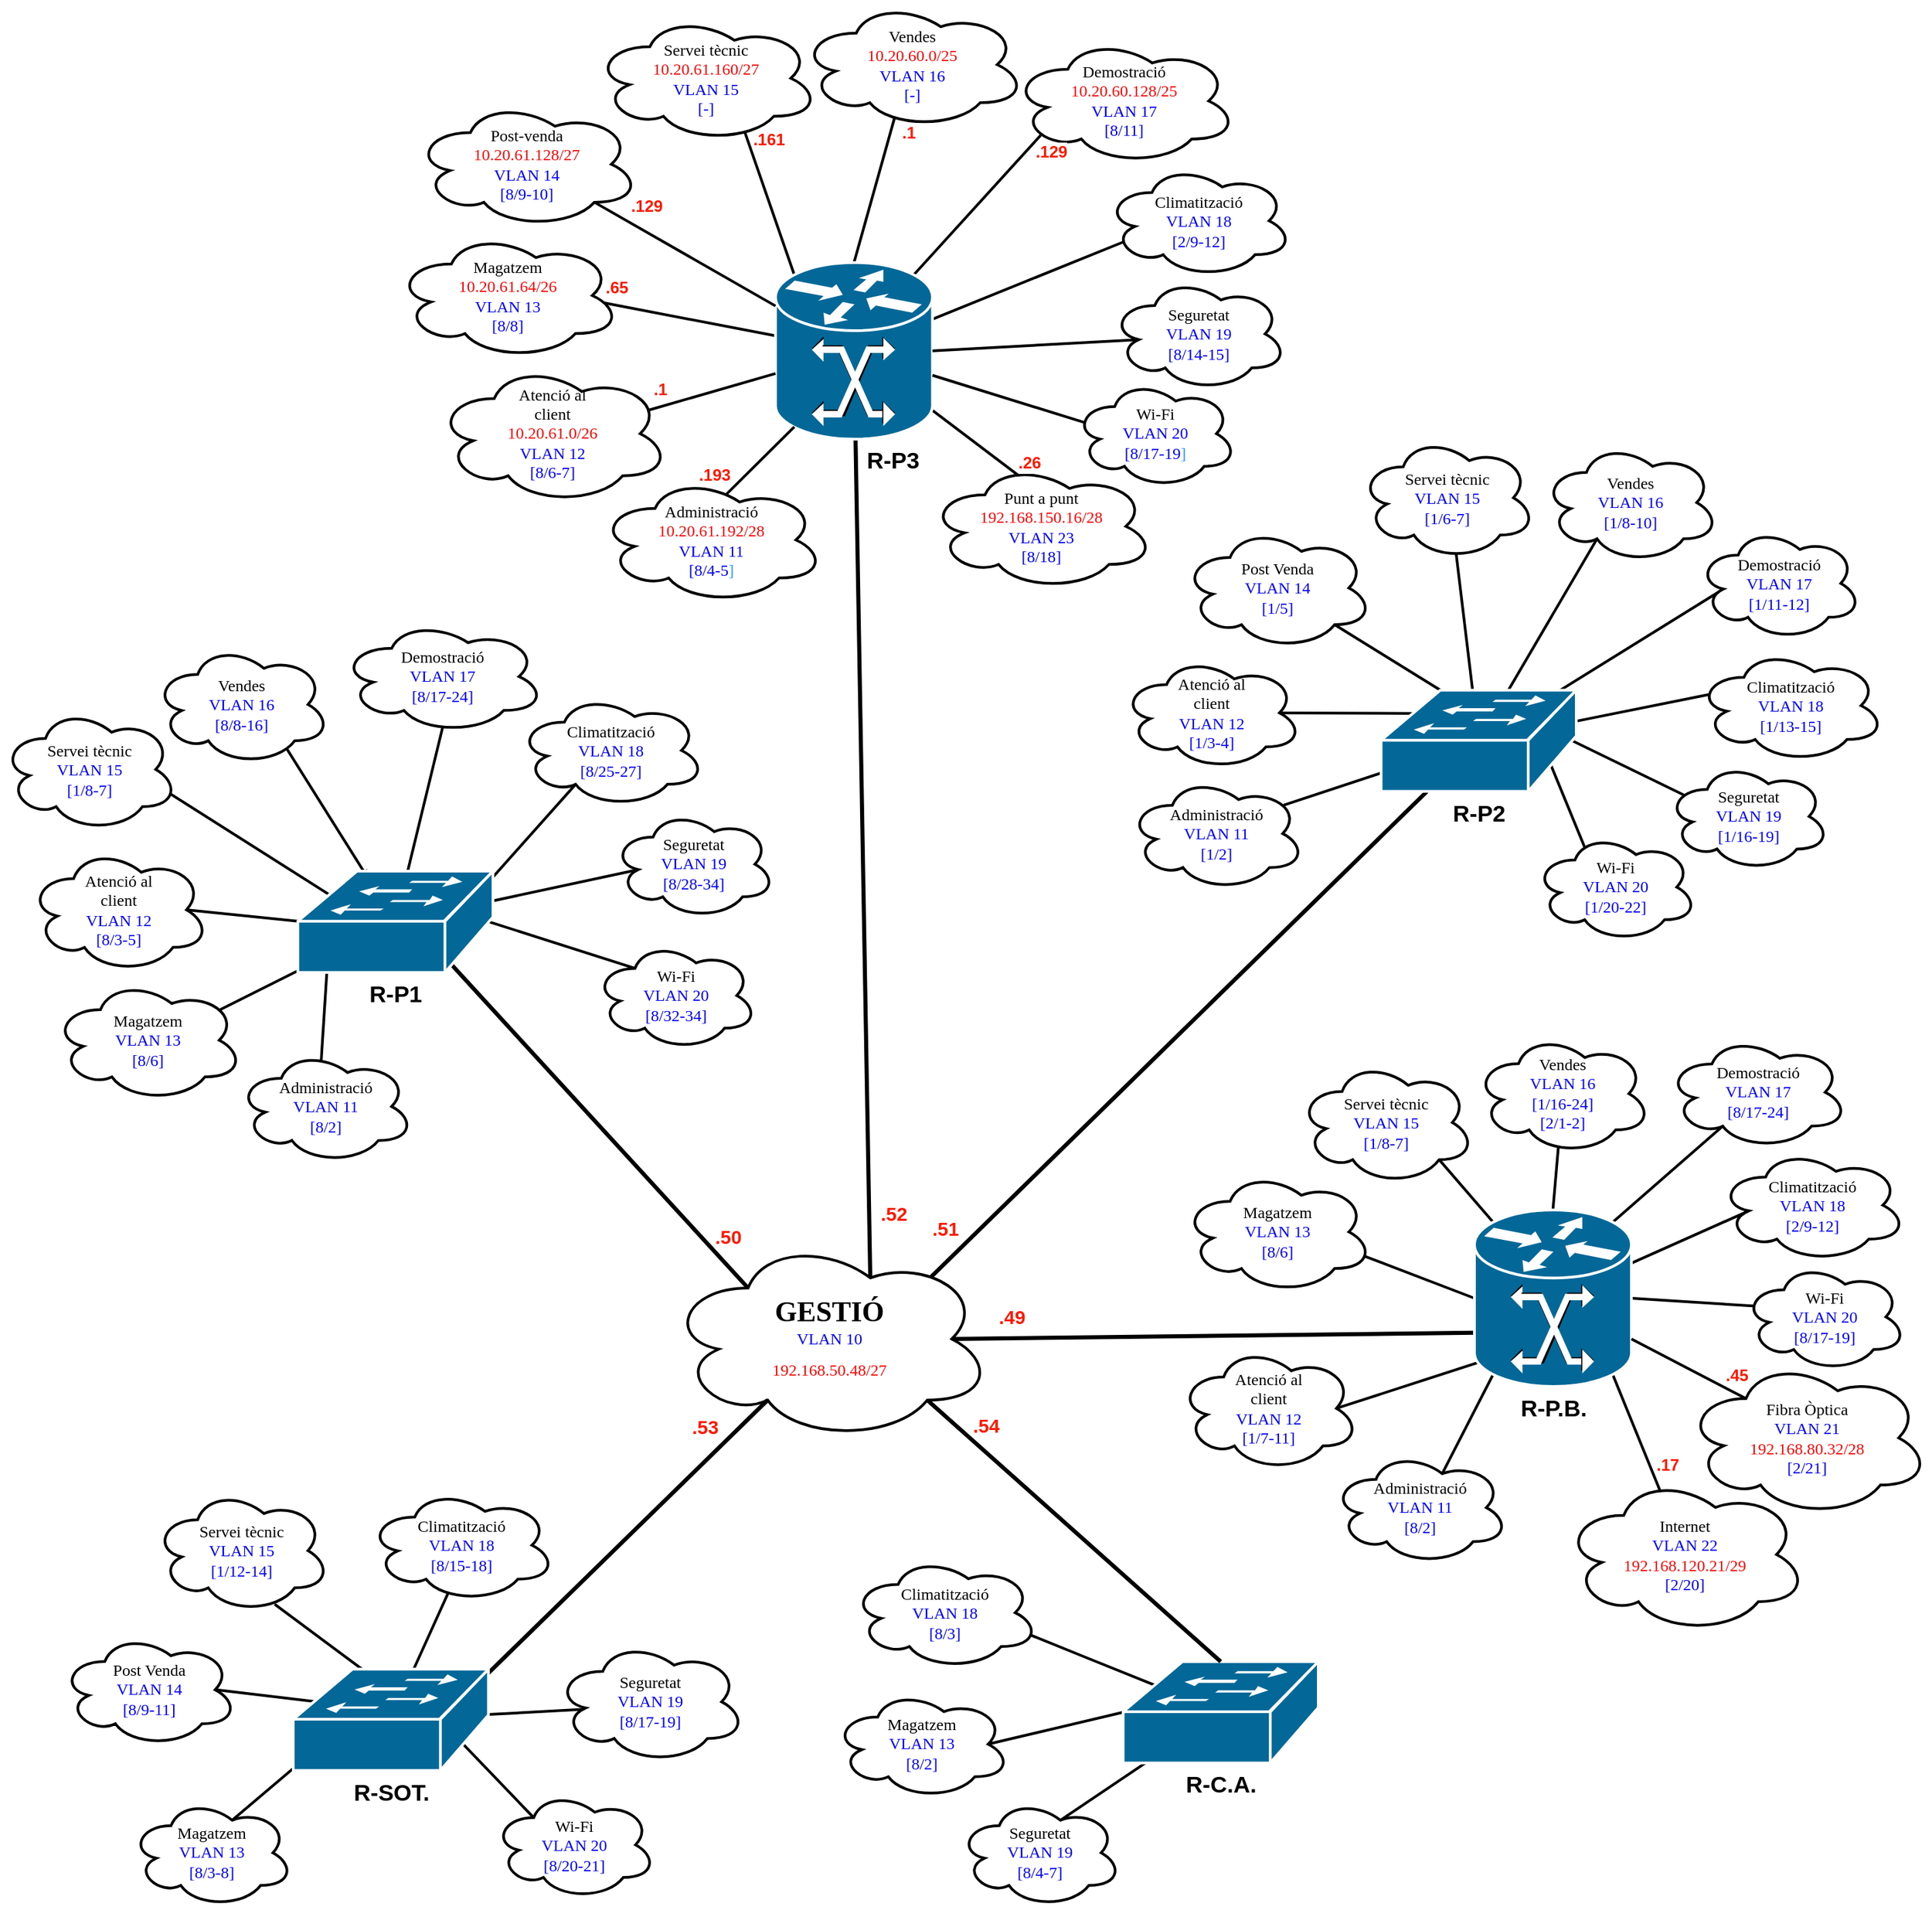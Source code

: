<mxfile version="21.3.7" type="device">
  <diagram name="Página-1" id="HvRHD_nNtKpn9avQcy1T">
    <mxGraphModel dx="2944" dy="1921" grid="1" gridSize="10" guides="1" tooltips="1" connect="1" arrows="1" fold="1" page="1" pageScale="1" pageWidth="827" pageHeight="1169" math="0" shadow="0">
      <root>
        <mxCell id="0" />
        <mxCell id="1" parent="0" />
        <mxCell id="U0R04-IFYi-248eve1IH-3" style="rounded=0;orthogonalLoop=1;jettySize=auto;html=1;strokeColor=default;endArrow=none;endFill=0;endSize=6;strokeWidth=2;exitX=0.875;exitY=0.5;exitDx=0;exitDy=0;exitPerimeter=0;entryX=0;entryY=0.5;entryDx=0;entryDy=0;entryPerimeter=0;" parent="1" source="U0R04-IFYi-248eve1IH-2" target="LC1GmWus9uCB8fRLl5EC-10" edge="1">
          <mxGeometry relative="1" as="geometry">
            <mxPoint x="-503.829" y="422.12" as="targetPoint" />
          </mxGeometry>
        </mxCell>
        <mxCell id="U0R04-IFYi-248eve1IH-4" style="rounded=0;orthogonalLoop=1;jettySize=auto;html=1;strokeColor=default;endArrow=none;endFill=0;strokeWidth=2;exitX=0.96;exitY=0.7;exitDx=0;exitDy=0;exitPerimeter=0;entryX=0.16;entryY=0.23;entryDx=0;entryDy=0;entryPerimeter=0;" parent="1" source="U0R04-IFYi-248eve1IH-5" target="LC1GmWus9uCB8fRLl5EC-10" edge="1">
          <mxGeometry relative="1" as="geometry">
            <mxPoint x="-503.829" y="450.371" as="targetPoint" />
            <Array as="points">
              <mxPoint x="-640" y="430" />
            </Array>
          </mxGeometry>
        </mxCell>
        <mxCell id="U0R04-IFYi-248eve1IH-6" style="rounded=0;orthogonalLoop=1;jettySize=auto;html=1;strokeColor=default;endArrow=none;endFill=0;strokeWidth=2;exitX=0.625;exitY=0.2;exitDx=0;exitDy=0;exitPerimeter=0;" parent="1" source="U0R04-IFYi-248eve1IH-7" target="LC1GmWus9uCB8fRLl5EC-10" edge="1">
          <mxGeometry relative="1" as="geometry">
            <mxPoint x="-503.476" y="478.264" as="targetPoint" />
          </mxGeometry>
        </mxCell>
        <mxCell id="U0R04-IFYi-248eve1IH-2" value="Magatzem&lt;br&gt;&lt;font color=&quot;#0000ff&quot;&gt;VLAN 13&lt;br&gt;[8/2]&lt;/font&gt;" style="ellipse;shape=cloud;whiteSpace=wrap;html=1;rounded=0;shadow=0;comic=0;strokeWidth=2;fontFamily=Verdana;fontSize=12;" parent="1" vertex="1">
          <mxGeometry x="-827" y="453.4" width="130" height="80" as="geometry" />
        </mxCell>
        <mxCell id="U0R04-IFYi-248eve1IH-5" value="Climatització&lt;br&gt;&lt;font color=&quot;#0000ff&quot;&gt;VLAN 18&lt;br&gt;[8/3]&lt;/font&gt;" style="ellipse;shape=cloud;whiteSpace=wrap;html=1;rounded=0;shadow=0;comic=0;strokeWidth=2;fontFamily=Verdana;fontSize=12;" parent="1" vertex="1">
          <mxGeometry x="-814" y="354.95" width="138" height="83.2" as="geometry" />
        </mxCell>
        <mxCell id="U0R04-IFYi-248eve1IH-7" value="Seguretat&lt;br&gt;&lt;font color=&quot;#0000ff&quot;&gt;VLAN 19&lt;br&gt;[8/4-7]&lt;/font&gt;" style="ellipse;shape=cloud;whiteSpace=wrap;html=1;rounded=0;shadow=0;comic=0;strokeWidth=2;fontFamily=Verdana;fontSize=12;" parent="1" vertex="1">
          <mxGeometry x="-735" y="533.4" width="120" height="80" as="geometry" />
        </mxCell>
        <mxCell id="LC1GmWus9uCB8fRLl5EC-10" value="&lt;font style=&quot;font-size: 17px;&quot;&gt;&lt;b&gt;R-C.A.&lt;/b&gt;&lt;/font&gt;" style="shape=mxgraph.cisco.switches.workgroup_switch;sketch=0;html=1;pointerEvents=1;dashed=0;fillColor=#036897;strokeColor=#ffffff;strokeWidth=2;verticalLabelPosition=bottom;verticalAlign=top;align=center;outlineConnect=0;" parent="1" vertex="1">
          <mxGeometry x="-613.75" y="432.6" width="143.75" height="74.6" as="geometry" />
        </mxCell>
        <mxCell id="LC1GmWus9uCB8fRLl5EC-11" value="&lt;b&gt;&lt;font style=&quot;font-size: 21px;&quot;&gt;GESTIÓ&lt;br&gt;&lt;/font&gt;&lt;/b&gt;&lt;font color=&quot;#0000ff&quot;&gt;VLAN 10&lt;br style=&quot;border-color: var(--border-color);&quot;&gt;&lt;/font&gt;&lt;font color=&quot;#ff0505&quot;&gt;192.168.50.48/27&lt;/font&gt;&lt;b&gt;&lt;font style=&quot;font-size: 21px;&quot;&gt;&lt;br&gt;&lt;/font&gt;&lt;/b&gt;" style="ellipse;shape=cloud;whiteSpace=wrap;html=1;rounded=0;shadow=0;comic=0;strokeWidth=2;fontFamily=Verdana;fontSize=12;" parent="1" vertex="1">
          <mxGeometry x="-950" y="120.0" width="240" height="150" as="geometry" />
        </mxCell>
        <mxCell id="LC1GmWus9uCB8fRLl5EC-12" style="rounded=0;orthogonalLoop=1;jettySize=auto;html=1;endArrow=none;endFill=0;strokeWidth=3;endSize=7;exitX=0.31;exitY=0.8;exitDx=0;exitDy=0;exitPerimeter=0;entryX=0.5;entryY=0.98;entryDx=0;entryDy=0;entryPerimeter=0;" parent="1" source="LC1GmWus9uCB8fRLl5EC-11" target="LC1GmWus9uCB8fRLl5EC-25" edge="1">
          <mxGeometry relative="1" as="geometry">
            <mxPoint x="-438" y="923.9" as="sourcePoint" />
            <mxPoint x="-471.853" y="668.295" as="targetPoint" />
          </mxGeometry>
        </mxCell>
        <mxCell id="LC1GmWus9uCB8fRLl5EC-13" value="&lt;b&gt;&lt;font color=&quot;#ff1900&quot; style=&quot;font-size: 14px;&quot;&gt;.53&lt;/font&gt;&lt;/b&gt;" style="edgeLabel;html=1;align=center;verticalAlign=middle;resizable=0;points=[];" parent="LC1GmWus9uCB8fRLl5EC-12" vertex="1" connectable="0">
          <mxGeometry x="-0.787" relative="1" as="geometry">
            <mxPoint x="-17" y="-9" as="offset" />
          </mxGeometry>
        </mxCell>
        <mxCell id="LC1GmWus9uCB8fRLl5EC-14" style="rounded=0;orthogonalLoop=1;jettySize=auto;html=1;strokeColor=default;endArrow=none;endFill=0;endSize=6;strokeWidth=2;exitX=0.25;exitY=0.25;exitDx=0;exitDy=0;exitPerimeter=0;entryX=0.87;entryY=0.74;entryDx=0;entryDy=0;entryPerimeter=0;" parent="1" source="LC1GmWus9uCB8fRLl5EC-20" target="LC1GmWus9uCB8fRLl5EC-25" edge="1">
          <mxGeometry relative="1" as="geometry">
            <mxPoint x="-1094.8" y="510.195" as="targetPoint" />
          </mxGeometry>
        </mxCell>
        <mxCell id="LC1GmWus9uCB8fRLl5EC-15" style="rounded=0;orthogonalLoop=1;jettySize=auto;html=1;strokeColor=default;endArrow=none;endFill=0;strokeWidth=2;exitX=0.625;exitY=0.2;exitDx=0;exitDy=0;exitPerimeter=0;" parent="1" source="LC1GmWus9uCB8fRLl5EC-21" target="LC1GmWus9uCB8fRLl5EC-25" edge="1">
          <mxGeometry relative="1" as="geometry">
            <mxPoint x="-1093.389" y="435.998" as="targetPoint" />
          </mxGeometry>
        </mxCell>
        <mxCell id="LC1GmWus9uCB8fRLl5EC-16" style="rounded=0;orthogonalLoop=1;jettySize=auto;html=1;strokeColor=default;endArrow=none;endFill=0;endSize=6;strokeWidth=2;exitX=0.625;exitY=0.2;exitDx=0;exitDy=0;exitPerimeter=0;entryX=0;entryY=0.98;entryDx=0;entryDy=0;entryPerimeter=0;" parent="1" source="LC1GmWus9uCB8fRLl5EC-114" target="LC1GmWus9uCB8fRLl5EC-25" edge="1">
          <mxGeometry relative="1" as="geometry">
            <mxPoint x="-1094.535" y="478.016" as="targetPoint" />
            <mxPoint x="-987" y="475.85" as="sourcePoint" />
          </mxGeometry>
        </mxCell>
        <mxCell id="LC1GmWus9uCB8fRLl5EC-17" style="rounded=0;orthogonalLoop=1;jettySize=auto;html=1;strokeColor=default;endArrow=none;endFill=0;endSize=6;strokeWidth=2;entryX=0.006;entryY=0.373;entryDx=0;entryDy=0;entryPerimeter=0;exitX=0.875;exitY=0.5;exitDx=0;exitDy=0;exitPerimeter=0;" parent="1" source="LC1GmWus9uCB8fRLl5EC-23" edge="1">
          <mxGeometry relative="1" as="geometry">
            <mxPoint x="-1182.471" y="465.142" as="targetPoint" />
          </mxGeometry>
        </mxCell>
        <mxCell id="LC1GmWus9uCB8fRLl5EC-18" style="rounded=0;orthogonalLoop=1;jettySize=auto;html=1;strokeColor=default;endArrow=none;endFill=0;endSize=6;strokeWidth=2;exitX=0.875;exitY=0.5;exitDx=0;exitDy=0;exitPerimeter=0;startArrow=none;startFill=0;shadow=0;" parent="1" source="LC1GmWus9uCB8fRLl5EC-24" target="LC1GmWus9uCB8fRLl5EC-25" edge="1">
          <mxGeometry relative="1" as="geometry">
            <mxPoint x="-1181.236" y="515.028" as="targetPoint" />
            <mxPoint x="-1274" y="495.45" as="sourcePoint" />
          </mxGeometry>
        </mxCell>
        <mxCell id="LC1GmWus9uCB8fRLl5EC-19" style="rounded=0;orthogonalLoop=1;jettySize=auto;html=1;strokeColor=default;endArrow=none;endFill=0;endSize=6;strokeWidth=2;exitX=0.686;exitY=0.932;exitDx=0;exitDy=0;exitPerimeter=0;entryX=0.87;entryY=0.74;entryDx=0;entryDy=0;entryPerimeter=0;" parent="1" source="LC1GmWus9uCB8fRLl5EC-22" target="LC1GmWus9uCB8fRLl5EC-25" edge="1">
          <mxGeometry relative="1" as="geometry">
            <mxPoint x="-1181.853" y="430.634" as="targetPoint" />
          </mxGeometry>
        </mxCell>
        <mxCell id="LC1GmWus9uCB8fRLl5EC-20" value="Wi-Fi&lt;br&gt;&lt;font color=&quot;#0000ff&quot;&gt;VLAN 20&lt;br&gt;[8/20-21]&lt;/font&gt;" style="ellipse;shape=cloud;whiteSpace=wrap;html=1;rounded=0;shadow=0;comic=0;strokeWidth=2;fontFamily=Verdana;fontSize=12;" parent="1" vertex="1">
          <mxGeometry x="-1077.9" y="527.5" width="120" height="80" as="geometry" />
        </mxCell>
        <mxCell id="LC1GmWus9uCB8fRLl5EC-21" value="Climatització&lt;br style=&quot;border-color: var(--border-color);&quot;&gt;&lt;font color=&quot;#0000ff&quot; style=&quot;border-color: var(--border-color);&quot;&gt;VLAN 18&lt;br style=&quot;border-color: var(--border-color);&quot;&gt;[8/15-18]&lt;/font&gt;" style="ellipse;shape=cloud;whiteSpace=wrap;html=1;rounded=0;shadow=0;comic=0;strokeWidth=2;fontFamily=Verdana;fontSize=12;" parent="1" vertex="1">
          <mxGeometry x="-1170" y="305.3" width="138" height="83.2" as="geometry" />
        </mxCell>
        <mxCell id="LC1GmWus9uCB8fRLl5EC-22" value="Servei tècnic&lt;br&gt;&lt;font color=&quot;#0000ff&quot;&gt;VLAN 15&lt;br&gt;[1/12-14]&lt;/font&gt;" style="ellipse;shape=cloud;whiteSpace=wrap;html=1;rounded=0;shadow=0;comic=0;strokeWidth=2;fontFamily=Verdana;fontSize=12;" parent="1" vertex="1">
          <mxGeometry x="-1327.9" y="305.3" width="130" height="91.2" as="geometry" />
        </mxCell>
        <mxCell id="LC1GmWus9uCB8fRLl5EC-23" value="Post Venda&lt;br&gt;&lt;font color=&quot;#0000ff&quot;&gt;VLAN 14&lt;br&gt;[8/9-11]&lt;/font&gt;" style="ellipse;shape=cloud;whiteSpace=wrap;html=1;rounded=0;shadow=0;comic=0;strokeWidth=2;fontFamily=Verdana;fontSize=12;" parent="1" vertex="1">
          <mxGeometry x="-1396.3" y="411.6" width="130" height="83.4" as="geometry" />
        </mxCell>
        <mxCell id="LC1GmWus9uCB8fRLl5EC-24" value="Seguretat&lt;br&gt;&lt;font color=&quot;#0000ff&quot;&gt;VLAN 19&lt;br&gt;[8/17-19]&lt;/font&gt;" style="ellipse;shape=cloud;whiteSpace=wrap;html=1;rounded=0;shadow=0;comic=0;strokeWidth=2;fontFamily=Verdana;fontSize=12;" parent="1" vertex="1">
          <mxGeometry x="-1032" y="417.2" width="140" height="90" as="geometry" />
        </mxCell>
        <mxCell id="LC1GmWus9uCB8fRLl5EC-25" value="&lt;font style=&quot;font-size: 17px;&quot;&gt;&lt;b&gt;R-SOT.&lt;/b&gt;&lt;/font&gt;" style="shape=mxgraph.cisco.switches.workgroup_switch;sketch=0;html=1;pointerEvents=1;dashed=0;fillColor=#036897;strokeColor=#ffffff;strokeWidth=2;verticalLabelPosition=bottom;verticalAlign=top;align=center;outlineConnect=0;" parent="1" vertex="1">
          <mxGeometry x="-1225" y="438.15" width="143.75" height="74.6" as="geometry" />
        </mxCell>
        <mxCell id="LC1GmWus9uCB8fRLl5EC-26" style="rounded=0;orthogonalLoop=1;jettySize=auto;html=1;strokeColor=default;endArrow=none;endFill=0;endSize=6;strokeWidth=2;exitX=0.25;exitY=0.25;exitDx=0;exitDy=0;exitPerimeter=0;entryX=0.98;entryY=0.5;entryDx=0;entryDy=0;entryPerimeter=0;" parent="1" source="LC1GmWus9uCB8fRLl5EC-37" target="LC1GmWus9uCB8fRLl5EC-46" edge="1">
          <mxGeometry relative="1" as="geometry">
            <mxPoint x="-1132" y="-150" as="targetPoint" />
          </mxGeometry>
        </mxCell>
        <mxCell id="LC1GmWus9uCB8fRLl5EC-27" style="rounded=0;orthogonalLoop=1;jettySize=auto;html=1;strokeColor=default;endArrow=none;endFill=0;strokeWidth=2;exitX=0.31;exitY=0.8;exitDx=0;exitDy=0;exitPerimeter=0;entryX=0.981;entryY=0.417;entryDx=0;entryDy=0;entryPerimeter=0;" parent="1" source="LC1GmWus9uCB8fRLl5EC-38" edge="1">
          <mxGeometry relative="1" as="geometry">
            <mxPoint x="-1095.476" y="-125.44" as="targetPoint" />
          </mxGeometry>
        </mxCell>
        <mxCell id="LC1GmWus9uCB8fRLl5EC-28" style="rounded=0;orthogonalLoop=1;jettySize=auto;html=1;endArrow=none;endFill=0;strokeWidth=3;endSize=7;exitX=0.25;exitY=0.25;exitDx=0;exitDy=0;exitPerimeter=0;" parent="1" source="LC1GmWus9uCB8fRLl5EC-11" edge="1">
          <mxGeometry relative="1" as="geometry">
            <mxPoint x="-1470" y="-440" as="sourcePoint" />
            <mxPoint x="-1172" y="-150" as="targetPoint" />
          </mxGeometry>
        </mxCell>
        <mxCell id="LC1GmWus9uCB8fRLl5EC-29" value="&lt;b&gt;&lt;font color=&quot;#ff1900&quot; style=&quot;font-size: 14px;&quot;&gt;.50&lt;/font&gt;&lt;/b&gt;" style="edgeLabel;html=1;align=center;verticalAlign=middle;resizable=0;points=[];" parent="LC1GmWus9uCB8fRLl5EC-28" vertex="1" connectable="0">
          <mxGeometry x="-0.787" relative="1" as="geometry">
            <mxPoint x="15" y="-5" as="offset" />
          </mxGeometry>
        </mxCell>
        <mxCell id="LC1GmWus9uCB8fRLl5EC-30" style="rounded=0;orthogonalLoop=1;jettySize=auto;html=1;strokeColor=default;endArrow=none;endFill=0;endSize=6;strokeWidth=2;exitX=0.16;exitY=0.55;exitDx=0;exitDy=0;exitPerimeter=0;" parent="1" source="LC1GmWus9uCB8fRLl5EC-39" target="LC1GmWus9uCB8fRLl5EC-46" edge="1">
          <mxGeometry relative="1" as="geometry">
            <mxPoint x="-1094.417" y="-166.743" as="targetPoint" />
            <Array as="points" />
          </mxGeometry>
        </mxCell>
        <mxCell id="LC1GmWus9uCB8fRLl5EC-31" style="rounded=0;orthogonalLoop=1;jettySize=auto;html=1;strokeColor=default;endArrow=none;endFill=0;endSize=6;strokeWidth=2;exitX=0.43;exitY=0.109;exitDx=0;exitDy=0;exitPerimeter=0;" parent="1" source="LC1GmWus9uCB8fRLl5EC-41" target="LC1GmWus9uCB8fRLl5EC-46" edge="1">
          <mxGeometry relative="1" as="geometry">
            <mxPoint x="-1095.211" y="-40.868" as="targetPoint" />
          </mxGeometry>
        </mxCell>
        <mxCell id="LC1GmWus9uCB8fRLl5EC-32" style="rounded=0;orthogonalLoop=1;jettySize=auto;html=1;strokeColor=default;endArrow=none;endFill=0;endSize=6;strokeWidth=2;entryX=0.151;entryY=0.932;entryDx=0;entryDy=0;entryPerimeter=0;exitX=0.475;exitY=0.119;exitDx=0;exitDy=0;exitPerimeter=0;" parent="1" source="LC1GmWus9uCB8fRLl5EC-42" target="LC1GmWus9uCB8fRLl5EC-46" edge="1">
          <mxGeometry relative="1" as="geometry">
            <mxPoint x="-1181.471" y="-133.308" as="targetPoint" />
          </mxGeometry>
        </mxCell>
        <mxCell id="LC1GmWus9uCB8fRLl5EC-33" style="rounded=0;orthogonalLoop=1;jettySize=auto;html=1;strokeColor=default;endArrow=none;endFill=0;endSize=6;strokeWidth=2;exitX=0.875;exitY=0.5;exitDx=0;exitDy=0;exitPerimeter=0;" parent="1" source="LC1GmWus9uCB8fRLl5EC-43" edge="1">
          <mxGeometry relative="1" as="geometry">
            <mxPoint x="-1182" y="-108.62" as="targetPoint" />
          </mxGeometry>
        </mxCell>
        <mxCell id="LC1GmWus9uCB8fRLl5EC-34" style="rounded=0;orthogonalLoop=1;jettySize=auto;html=1;strokeColor=default;endArrow=none;endFill=0;strokeWidth=2;exitX=0.501;exitY=0.943;exitDx=0;exitDy=0;exitPerimeter=0;" parent="1" source="LC1GmWus9uCB8fRLl5EC-44" target="LC1GmWus9uCB8fRLl5EC-46" edge="1">
          <mxGeometry relative="1" as="geometry">
            <mxPoint x="-1094.329" y="-101.66" as="targetPoint" />
          </mxGeometry>
        </mxCell>
        <mxCell id="LC1GmWus9uCB8fRLl5EC-35" style="rounded=0;orthogonalLoop=1;jettySize=auto;html=1;strokeColor=default;endArrow=none;endFill=0;endSize=6;strokeWidth=2;exitX=0.88;exitY=0.25;exitDx=0;exitDy=0;exitPerimeter=0;startArrow=none;startFill=0;shadow=0;" parent="1" source="LC1GmWus9uCB8fRLl5EC-45" target="LC1GmWus9uCB8fRLl5EC-46" edge="1">
          <mxGeometry relative="1" as="geometry">
            <mxPoint x="-1180.236" y="-83.422" as="targetPoint" />
            <mxPoint x="-1273" y="-103" as="sourcePoint" />
          </mxGeometry>
        </mxCell>
        <mxCell id="LC1GmWus9uCB8fRLl5EC-36" style="rounded=0;orthogonalLoop=1;jettySize=auto;html=1;strokeColor=default;endArrow=none;endFill=0;endSize=6;strokeWidth=2;entryX=0.16;entryY=0.23;entryDx=0;entryDy=0;entryPerimeter=0;exitX=0.96;exitY=0.7;exitDx=0;exitDy=0;exitPerimeter=0;" parent="1" source="LC1GmWus9uCB8fRLl5EC-40" target="LC1GmWus9uCB8fRLl5EC-46" edge="1">
          <mxGeometry relative="1" as="geometry">
            <mxPoint x="-1180.765" y="-57.139" as="targetPoint" />
          </mxGeometry>
        </mxCell>
        <mxCell id="LC1GmWus9uCB8fRLl5EC-37" value="Wi-Fi&lt;br&gt;&lt;font color=&quot;#0000ff&quot;&gt;VLAN 20&lt;br&gt;[8/32-34]&lt;/font&gt;" style="ellipse;shape=cloud;whiteSpace=wrap;html=1;rounded=0;shadow=0;comic=0;strokeWidth=2;fontFamily=Verdana;fontSize=12;" parent="1" vertex="1">
          <mxGeometry x="-1003.3" y="-97.9" width="120" height="80" as="geometry" />
        </mxCell>
        <mxCell id="LC1GmWus9uCB8fRLl5EC-38" value="Climatització&lt;br style=&quot;border-color: var(--border-color);&quot;&gt;&lt;font color=&quot;#0000ff&quot; style=&quot;border-color: var(--border-color);&quot;&gt;VLAN 18&lt;br style=&quot;border-color: var(--border-color);&quot;&gt;[8/25-27]&lt;/font&gt;" style="ellipse;shape=cloud;whiteSpace=wrap;html=1;rounded=0;shadow=0;comic=0;strokeWidth=2;fontFamily=Verdana;fontSize=12;" parent="1" vertex="1">
          <mxGeometry x="-1059.8" y="-280" width="138" height="83.2" as="geometry" />
        </mxCell>
        <mxCell id="LC1GmWus9uCB8fRLl5EC-39" value="Seguretat&lt;br&gt;&lt;font color=&quot;#0000ff&quot;&gt;VLAN 19&lt;br&gt;[8/28-34]&lt;/font&gt;" style="ellipse;shape=cloud;whiteSpace=wrap;html=1;rounded=0;shadow=0;comic=0;strokeWidth=2;fontFamily=Verdana;fontSize=12;" parent="1" vertex="1">
          <mxGeometry x="-990" y="-194.6" width="120" height="80" as="geometry" />
        </mxCell>
        <mxCell id="LC1GmWus9uCB8fRLl5EC-40" value="Servei tècnic&lt;br&gt;&lt;font color=&quot;#0000ff&quot;&gt;VLAN 15&lt;br&gt;[1/8-7]&lt;/font&gt;" style="ellipse;shape=cloud;whiteSpace=wrap;html=1;rounded=0;shadow=0;comic=0;strokeWidth=2;fontFamily=Verdana;fontSize=12;" parent="1" vertex="1">
          <mxGeometry x="-1440" y="-270" width="130" height="91.2" as="geometry" />
        </mxCell>
        <mxCell id="LC1GmWus9uCB8fRLl5EC-41" value="Vendes&lt;br&gt;&lt;font color=&quot;#0000ff&quot;&gt;VLAN 16&lt;br&gt;[8/8-16]&lt;/font&gt;" style="ellipse;shape=cloud;whiteSpace=wrap;html=1;rounded=0;shadow=0;comic=0;strokeWidth=2;fontFamily=Verdana;fontSize=12;" parent="1" vertex="1">
          <mxGeometry x="-1327.9" y="-316.6" width="130" height="88.8" as="geometry" />
        </mxCell>
        <mxCell id="LC1GmWus9uCB8fRLl5EC-42" value="Administració&lt;br&gt;&lt;font color=&quot;#0000ff&quot;&gt;VLAN 11&lt;br&gt;[8/2]&lt;/font&gt;" style="ellipse;shape=cloud;whiteSpace=wrap;html=1;rounded=0;shadow=0;comic=0;strokeWidth=2;fontFamily=Verdana;fontSize=12;" parent="1" vertex="1">
          <mxGeometry x="-1266.3" y="-17.9" width="130" height="83.4" as="geometry" />
        </mxCell>
        <mxCell id="LC1GmWus9uCB8fRLl5EC-43" value="Atenció al&lt;br&gt;client&lt;br&gt;&lt;font color=&quot;#0000ff&quot;&gt;VLAN 12&lt;br&gt;[8/3-5]&lt;/font&gt;" style="ellipse;shape=cloud;whiteSpace=wrap;html=1;rounded=0;shadow=0;comic=0;strokeWidth=2;fontFamily=Verdana;fontSize=12;" parent="1" vertex="1">
          <mxGeometry x="-1420" y="-167.1" width="133" height="92.2" as="geometry" />
        </mxCell>
        <mxCell id="LC1GmWus9uCB8fRLl5EC-44" value="Demostració&lt;br&gt;&lt;font color=&quot;#0000ff&quot;&gt;VLAN 17&lt;br&gt;[8/17-24]&lt;/font&gt;" style="ellipse;shape=cloud;whiteSpace=wrap;html=1;rounded=0;shadow=0;comic=0;strokeWidth=2;fontFamily=Verdana;fontSize=12;" parent="1" vertex="1">
          <mxGeometry x="-1190" y="-334.4" width="150" height="83.2" as="geometry" />
        </mxCell>
        <mxCell id="LC1GmWus9uCB8fRLl5EC-45" value="Magatzem&lt;br&gt;&lt;font color=&quot;#0000ff&quot;&gt;VLAN 13&lt;br&gt;[8/6]&lt;/font&gt;" style="ellipse;shape=cloud;whiteSpace=wrap;html=1;rounded=0;shadow=0;comic=0;strokeWidth=2;fontFamily=Verdana;fontSize=12;" parent="1" vertex="1">
          <mxGeometry x="-1402" y="-70.0" width="140" height="90" as="geometry" />
        </mxCell>
        <mxCell id="LC1GmWus9uCB8fRLl5EC-46" value="&lt;font style=&quot;font-size: 17px;&quot;&gt;&lt;b&gt;R-P1&lt;/b&gt;&lt;/font&gt;" style="shape=mxgraph.cisco.switches.workgroup_switch;sketch=0;html=1;pointerEvents=1;dashed=0;fillColor=#036897;strokeColor=#ffffff;strokeWidth=2;verticalLabelPosition=bottom;verticalAlign=top;align=center;outlineConnect=0;" parent="1" vertex="1">
          <mxGeometry x="-1221.65" y="-149.5" width="143.75" height="74.6" as="geometry" />
        </mxCell>
        <mxCell id="LC1GmWus9uCB8fRLl5EC-47" style="rounded=0;orthogonalLoop=1;jettySize=auto;html=1;strokeColor=default;endArrow=none;endFill=0;endSize=6;strokeWidth=2;exitX=0.32;exitY=0.169;exitDx=0;exitDy=0;exitPerimeter=0;entryX=0.87;entryY=0.74;entryDx=0;entryDy=0;entryPerimeter=0;" parent="1" source="LC1GmWus9uCB8fRLl5EC-58" target="LC1GmWus9uCB8fRLl5EC-67" edge="1">
          <mxGeometry relative="1" as="geometry">
            <mxPoint x="-311.8" y="-248.526" as="targetPoint" />
          </mxGeometry>
        </mxCell>
        <mxCell id="LC1GmWus9uCB8fRLl5EC-48" style="rounded=0;orthogonalLoop=1;jettySize=auto;html=1;strokeColor=default;endArrow=none;endFill=0;strokeWidth=2;exitX=0.07;exitY=0.4;exitDx=0;exitDy=0;exitPerimeter=0;" parent="1" source="LC1GmWus9uCB8fRLl5EC-59" target="LC1GmWus9uCB8fRLl5EC-67" edge="1">
          <mxGeometry relative="1" as="geometry">
            <mxPoint x="-313.917" y="-231.135" as="targetPoint" />
          </mxGeometry>
        </mxCell>
        <mxCell id="LC1GmWus9uCB8fRLl5EC-49" style="rounded=0;orthogonalLoop=1;jettySize=auto;html=1;strokeColor=default;endArrow=none;endFill=0;strokeWidth=2;exitX=0.8;exitY=0.8;exitDx=0;exitDy=0;exitPerimeter=0;entryX=0.304;entryY=0.001;entryDx=0;entryDy=0;entryPerimeter=0;" parent="1" source="LC1GmWus9uCB8fRLl5EC-60" target="LC1GmWus9uCB8fRLl5EC-67" edge="1">
          <mxGeometry relative="1" as="geometry">
            <mxPoint x="-398.765" y="-257.598" as="targetPoint" />
          </mxGeometry>
        </mxCell>
        <mxCell id="LC1GmWus9uCB8fRLl5EC-50" style="rounded=0;orthogonalLoop=1;jettySize=auto;html=1;endArrow=none;endFill=0;strokeWidth=3;endSize=7;exitX=0.81;exitY=0.198;exitDx=0;exitDy=0;exitPerimeter=0;" parent="1" source="LC1GmWus9uCB8fRLl5EC-11" target="LC1GmWus9uCB8fRLl5EC-67" edge="1">
          <mxGeometry relative="1" as="geometry">
            <mxPoint x="-680" y="20" as="sourcePoint" />
            <mxPoint x="-368.829" y="-328.307" as="targetPoint" />
          </mxGeometry>
        </mxCell>
        <mxCell id="LC1GmWus9uCB8fRLl5EC-51" value="&lt;span&gt;&lt;font color=&quot;#ff1900&quot; style=&quot;font-size: 14px;&quot;&gt;.51&lt;/font&gt;&lt;/span&gt;" style="edgeLabel;html=1;align=center;verticalAlign=middle;resizable=0;points=[];fontStyle=1" parent="LC1GmWus9uCB8fRLl5EC-50" vertex="1" connectable="0">
          <mxGeometry x="-0.787" relative="1" as="geometry">
            <mxPoint x="-29" y="2" as="offset" />
          </mxGeometry>
        </mxCell>
        <mxCell id="LC1GmWus9uCB8fRLl5EC-52" style="rounded=0;orthogonalLoop=1;jettySize=auto;html=1;strokeColor=default;endArrow=none;endFill=0;endSize=6;strokeWidth=2;exitX=0.116;exitY=0.31;exitDx=0;exitDy=0;exitPerimeter=0;entryX=0.98;entryY=0.5;entryDx=0;entryDy=0;entryPerimeter=0;" parent="1" source="LC1GmWus9uCB8fRLl5EC-61" target="LC1GmWus9uCB8fRLl5EC-67" edge="1">
          <mxGeometry relative="1" as="geometry">
            <mxPoint x="-313.829" y="-268.683" as="targetPoint" />
          </mxGeometry>
        </mxCell>
        <mxCell id="LC1GmWus9uCB8fRLl5EC-53" style="rounded=0;orthogonalLoop=1;jettySize=auto;html=1;strokeColor=default;endArrow=none;endFill=0;endSize=6;strokeWidth=2;exitX=0.55;exitY=0.95;exitDx=0;exitDy=0;exitPerimeter=0;" parent="1" source="LC1GmWus9uCB8fRLl5EC-62" target="LC1GmWus9uCB8fRLl5EC-67" edge="1">
          <mxGeometry relative="1" as="geometry">
            <mxPoint x="-399" y="-228.474" as="targetPoint" />
          </mxGeometry>
        </mxCell>
        <mxCell id="LC1GmWus9uCB8fRLl5EC-54" style="rounded=0;orthogonalLoop=1;jettySize=auto;html=1;strokeColor=default;endArrow=none;endFill=0;endSize=6;strokeWidth=2;exitX=0.31;exitY=0.8;exitDx=0;exitDy=0;exitPerimeter=0;" parent="1" source="LC1GmWus9uCB8fRLl5EC-63" target="LC1GmWus9uCB8fRLl5EC-67" edge="1">
          <mxGeometry relative="1" as="geometry">
            <mxPoint x="-385.8" y="-194.4" as="targetPoint" />
          </mxGeometry>
        </mxCell>
        <mxCell id="LC1GmWus9uCB8fRLl5EC-55" style="rounded=0;orthogonalLoop=1;jettySize=auto;html=1;strokeColor=default;endArrow=none;endFill=0;endSize=6;strokeWidth=2;exitX=0.88;exitY=0.25;exitDx=0;exitDy=0;exitPerimeter=0;" parent="1" source="LC1GmWus9uCB8fRLl5EC-64" target="LC1GmWus9uCB8fRLl5EC-67" edge="1">
          <mxGeometry relative="1" as="geometry">
            <mxPoint x="-344" y="-306.0" as="targetPoint" />
          </mxGeometry>
        </mxCell>
        <mxCell id="LC1GmWus9uCB8fRLl5EC-56" style="rounded=0;orthogonalLoop=1;jettySize=auto;html=1;strokeColor=default;endArrow=none;endFill=0;endSize=6;strokeWidth=2;exitX=0.875;exitY=0.5;exitDx=0;exitDy=0;exitPerimeter=0;entryX=0.16;entryY=0.23;entryDx=0;entryDy=0;entryPerimeter=0;" parent="1" source="LC1GmWus9uCB8fRLl5EC-65" target="LC1GmWus9uCB8fRLl5EC-67" edge="1">
          <mxGeometry relative="1" as="geometry">
            <mxPoint x="-399.294" y="-287.457" as="targetPoint" />
          </mxGeometry>
        </mxCell>
        <mxCell id="LC1GmWus9uCB8fRLl5EC-57" style="rounded=0;orthogonalLoop=1;jettySize=auto;html=1;strokeColor=default;endArrow=none;endFill=0;strokeWidth=2;exitX=0.16;exitY=0.55;exitDx=0;exitDy=0;exitPerimeter=0;" parent="1" source="LC1GmWus9uCB8fRLl5EC-66" target="LC1GmWus9uCB8fRLl5EC-67" edge="1">
          <mxGeometry relative="1" as="geometry">
            <mxPoint x="-312.77" y="-191.442" as="targetPoint" />
          </mxGeometry>
        </mxCell>
        <mxCell id="LC1GmWus9uCB8fRLl5EC-58" value="Wi-Fi&lt;br&gt;&lt;font color=&quot;#0000ff&quot;&gt;VLAN 20&lt;br&gt;[1/20-22]&lt;/font&gt;" style="ellipse;shape=cloud;whiteSpace=wrap;html=1;rounded=0;shadow=0;comic=0;strokeWidth=2;fontFamily=Verdana;fontSize=12;" parent="1" vertex="1">
          <mxGeometry x="-311" y="-177.7" width="120" height="80" as="geometry" />
        </mxCell>
        <mxCell id="LC1GmWus9uCB8fRLl5EC-59" value="Climatització&lt;br&gt;&lt;font color=&quot;#0000ff&quot;&gt;VLAN 18&lt;br&gt;[1/13-15]&lt;/font&gt;" style="ellipse;shape=cloud;whiteSpace=wrap;html=1;rounded=0;shadow=0;comic=0;strokeWidth=2;fontFamily=Verdana;fontSize=12;" parent="1" vertex="1">
          <mxGeometry x="-191" y="-313" width="138" height="83.2" as="geometry" />
        </mxCell>
        <mxCell id="LC1GmWus9uCB8fRLl5EC-60" value="Post Venda&lt;br&gt;&lt;font color=&quot;#0000ff&quot;&gt;VLAN 14&lt;br&gt;[1/5]&lt;/font&gt;" style="ellipse;shape=cloud;whiteSpace=wrap;html=1;rounded=0;shadow=0;comic=0;strokeWidth=2;fontFamily=Verdana;fontSize=12;" parent="1" vertex="1">
          <mxGeometry x="-570" y="-403" width="140" height="90" as="geometry" />
        </mxCell>
        <mxCell id="LC1GmWus9uCB8fRLl5EC-61" value="Seguretat&lt;br&gt;&lt;font color=&quot;#0000ff&quot;&gt;VLAN 19&lt;br&gt;[1/16-19]&lt;/font&gt;" style="ellipse;shape=cloud;whiteSpace=wrap;html=1;rounded=0;shadow=0;comic=0;strokeWidth=2;fontFamily=Verdana;fontSize=12;" parent="1" vertex="1">
          <mxGeometry x="-213.5" y="-229.8" width="120" height="80" as="geometry" />
        </mxCell>
        <mxCell id="LC1GmWus9uCB8fRLl5EC-62" value="Servei tècnic&lt;br&gt;&lt;font color=&quot;#0000ff&quot;&gt;VLAN 15&lt;br&gt;[1/6-7]&lt;/font&gt;" style="ellipse;shape=cloud;whiteSpace=wrap;html=1;rounded=0;shadow=0;comic=0;strokeWidth=2;fontFamily=Verdana;fontSize=12;" parent="1" vertex="1">
          <mxGeometry x="-440" y="-470" width="130" height="91.2" as="geometry" />
        </mxCell>
        <mxCell id="LC1GmWus9uCB8fRLl5EC-63" value="Vendes&lt;br&gt;&lt;font color=&quot;#0000ff&quot;&gt;VLAN 16&lt;br&gt;[1/8-10]&lt;/font&gt;" style="ellipse;shape=cloud;whiteSpace=wrap;html=1;rounded=0;shadow=0;comic=0;strokeWidth=2;fontFamily=Verdana;fontSize=12;" parent="1" vertex="1">
          <mxGeometry x="-305" y="-465.3" width="130" height="88.8" as="geometry" />
        </mxCell>
        <mxCell id="LC1GmWus9uCB8fRLl5EC-64" value="Administració&lt;br&gt;&lt;font color=&quot;#0000ff&quot;&gt;VLAN 11&lt;br&gt;[1/2]&lt;/font&gt;" style="ellipse;shape=cloud;whiteSpace=wrap;html=1;rounded=0;shadow=0;comic=0;strokeWidth=2;fontFamily=Verdana;fontSize=12;" parent="1" vertex="1">
          <mxGeometry x="-610" y="-218.9" width="130" height="83.4" as="geometry" />
        </mxCell>
        <mxCell id="LC1GmWus9uCB8fRLl5EC-65" value="Atenció al&lt;br&gt;client&lt;br&gt;&lt;font color=&quot;#0000ff&quot;&gt;VLAN 12&lt;br&gt;[1/3-4]&lt;/font&gt;" style="ellipse;shape=cloud;whiteSpace=wrap;html=1;rounded=0;shadow=0;comic=0;strokeWidth=2;fontFamily=Verdana;fontSize=12;" parent="1" vertex="1">
          <mxGeometry x="-615" y="-307.7" width="133" height="83.4" as="geometry" />
        </mxCell>
        <mxCell id="LC1GmWus9uCB8fRLl5EC-66" value="Demostració&lt;br&gt;&lt;font color=&quot;#0000ff&quot;&gt;VLAN 17&lt;br&gt;[1/11-12]&lt;/font&gt;" style="ellipse;shape=cloud;whiteSpace=wrap;html=1;rounded=0;shadow=0;comic=0;strokeWidth=2;fontFamily=Verdana;fontSize=12;" parent="1" vertex="1">
          <mxGeometry x="-191" y="-403" width="121" height="83.2" as="geometry" />
        </mxCell>
        <mxCell id="LC1GmWus9uCB8fRLl5EC-67" value="&lt;font style=&quot;font-size: 17px;&quot;&gt;&lt;b&gt;R-P2&lt;/b&gt;&lt;/font&gt;" style="shape=mxgraph.cisco.switches.workgroup_switch;sketch=0;html=1;pointerEvents=1;dashed=0;fillColor=#036897;strokeColor=#ffffff;strokeWidth=2;verticalLabelPosition=bottom;verticalAlign=top;align=center;outlineConnect=0;" parent="1" vertex="1">
          <mxGeometry x="-423.75" y="-282.8" width="143.75" height="74.6" as="geometry" />
        </mxCell>
        <mxCell id="LC1GmWus9uCB8fRLl5EC-68" style="rounded=0;orthogonalLoop=1;jettySize=auto;html=1;endArrow=none;endFill=0;strokeWidth=3;endSize=7;entryX=0.021;entryY=0.587;entryDx=0;entryDy=0;entryPerimeter=0;exitX=0.875;exitY=0.5;exitDx=0;exitDy=0;exitPerimeter=0;" parent="1" source="LC1GmWus9uCB8fRLl5EC-11" edge="1">
          <mxGeometry relative="1" as="geometry">
            <mxPoint x="-775" y="239" as="sourcePoint" />
            <mxPoint x="-342.648" y="190.256" as="targetPoint" />
          </mxGeometry>
        </mxCell>
        <mxCell id="LC1GmWus9uCB8fRLl5EC-69" value="&lt;b&gt;&lt;font color=&quot;#ff1900&quot; style=&quot;font-size: 14px;&quot;&gt;.49&lt;/font&gt;&lt;/b&gt;" style="edgeLabel;html=1;align=center;verticalAlign=middle;resizable=0;points=[];" parent="LC1GmWus9uCB8fRLl5EC-68" vertex="1" connectable="0">
          <mxGeometry x="-0.787" relative="1" as="geometry">
            <mxPoint x="1" y="-16" as="offset" />
          </mxGeometry>
        </mxCell>
        <mxCell id="LC1GmWus9uCB8fRLl5EC-70" style="rounded=0;orthogonalLoop=1;jettySize=auto;html=1;strokeColor=default;endArrow=none;endFill=0;endSize=6;strokeWidth=2;exitX=0.07;exitY=0.4;exitDx=0;exitDy=0;exitPerimeter=0;entryX=1;entryY=0.5;entryDx=0;entryDy=0;entryPerimeter=0;" parent="1" source="LC1GmWus9uCB8fRLl5EC-79" target="LC1GmWus9uCB8fRLl5EC-88" edge="1">
          <mxGeometry relative="1" as="geometry">
            <mxPoint x="-307.103" y="87.624" as="targetPoint" />
          </mxGeometry>
        </mxCell>
        <mxCell id="LC1GmWus9uCB8fRLl5EC-71" style="rounded=0;orthogonalLoop=1;jettySize=auto;html=1;strokeColor=default;endArrow=none;endFill=0;strokeWidth=2;exitX=0.16;exitY=0.55;exitDx=0;exitDy=0;exitPerimeter=0;" parent="1" source="LC1GmWus9uCB8fRLl5EC-80" target="LC1GmWus9uCB8fRLl5EC-88" edge="1">
          <mxGeometry relative="1" as="geometry">
            <mxPoint x="-257.976" y="159.86" as="targetPoint" />
          </mxGeometry>
        </mxCell>
        <mxCell id="LC1GmWus9uCB8fRLl5EC-72" style="rounded=0;orthogonalLoop=1;jettySize=auto;html=1;strokeColor=default;endArrow=none;endFill=0;endSize=6;strokeWidth=2;exitX=0.4;exitY=0.1;exitDx=0;exitDy=0;exitPerimeter=0;entryX=0.88;entryY=0.93;entryDx=0;entryDy=0;entryPerimeter=0;" parent="1" source="2MB21W6MqH4E-HEX_MW0-1" target="LC1GmWus9uCB8fRLl5EC-88" edge="1">
          <mxGeometry relative="1" as="geometry">
            <mxPoint x="-256.917" y="118.557" as="targetPoint" />
          </mxGeometry>
        </mxCell>
        <mxCell id="LC1GmWus9uCB8fRLl5EC-73" style="rounded=0;orthogonalLoop=1;jettySize=auto;html=1;strokeColor=default;endArrow=none;endFill=0;endSize=6;strokeWidth=2;exitX=0.476;exitY=0.93;exitDx=0;exitDy=0;exitPerimeter=0;entryX=0.5;entryY=0;entryDx=0;entryDy=0;entryPerimeter=0;" parent="1" source="LC1GmWus9uCB8fRLl5EC-83" target="LC1GmWus9uCB8fRLl5EC-88" edge="1">
          <mxGeometry relative="1" as="geometry">
            <mxPoint x="-235" y="220" as="targetPoint" />
          </mxGeometry>
        </mxCell>
        <mxCell id="LC1GmWus9uCB8fRLl5EC-74" style="rounded=0;orthogonalLoop=1;jettySize=auto;html=1;strokeColor=default;endArrow=none;endFill=0;endSize=6;strokeWidth=2;exitX=0.625;exitY=0.2;exitDx=0;exitDy=0;exitPerimeter=0;entryX=0.12;entryY=0.93;entryDx=0;entryDy=0;entryPerimeter=0;" parent="1" source="LC1GmWus9uCB8fRLl5EC-84" target="LC1GmWus9uCB8fRLl5EC-88" edge="1">
          <mxGeometry relative="1" as="geometry">
            <mxPoint x="-343.971" y="151.992" as="targetPoint" />
          </mxGeometry>
        </mxCell>
        <mxCell id="LC1GmWus9uCB8fRLl5EC-75" style="rounded=0;orthogonalLoop=1;jettySize=auto;html=1;strokeColor=default;endArrow=none;endFill=0;endSize=6;strokeWidth=2;exitX=0.875;exitY=0.5;exitDx=0;exitDy=0;exitPerimeter=0;entryX=0.031;entryY=0.862;entryDx=0;entryDy=0;entryPerimeter=0;" parent="1" source="LC1GmWus9uCB8fRLl5EC-85" target="LC1GmWus9uCB8fRLl5EC-88" edge="1">
          <mxGeometry relative="1" as="geometry">
            <mxPoint x="-360" y="210" as="targetPoint" />
          </mxGeometry>
        </mxCell>
        <mxCell id="LC1GmWus9uCB8fRLl5EC-76" style="rounded=0;orthogonalLoop=1;jettySize=auto;html=1;strokeColor=default;endArrow=none;endFill=0;strokeWidth=2;exitX=0.31;exitY=0.8;exitDx=0;exitDy=0;exitPerimeter=0;entryX=0.88;entryY=0.07;entryDx=0;entryDy=0;entryPerimeter=0;" parent="1" source="LC1GmWus9uCB8fRLl5EC-86" target="LC1GmWus9uCB8fRLl5EC-88" edge="1">
          <mxGeometry relative="1" as="geometry">
            <mxPoint x="-256.829" y="183.64" as="targetPoint" />
          </mxGeometry>
        </mxCell>
        <mxCell id="LC1GmWus9uCB8fRLl5EC-77" style="rounded=0;orthogonalLoop=1;jettySize=auto;html=1;strokeColor=default;endArrow=none;endFill=0;endSize=6;strokeWidth=2;entryX=0;entryY=0.5;entryDx=0;entryDy=0;entryPerimeter=0;exitX=0.96;exitY=0.7;exitDx=0;exitDy=0;exitPerimeter=0;startArrow=none;startFill=0;shadow=0;" parent="1" source="LC1GmWus9uCB8fRLl5EC-87" target="LC1GmWus9uCB8fRLl5EC-88" edge="1">
          <mxGeometry relative="1" as="geometry">
            <mxPoint x="-342.736" y="201.878" as="targetPoint" />
            <mxPoint x="-434.5" y="181.3" as="sourcePoint" />
          </mxGeometry>
        </mxCell>
        <mxCell id="LC1GmWus9uCB8fRLl5EC-78" style="rounded=0;orthogonalLoop=1;jettySize=auto;html=1;strokeColor=default;endArrow=none;endFill=0;endSize=6;strokeWidth=2;exitX=0.8;exitY=0.8;exitDx=0;exitDy=0;exitPerimeter=0;entryX=0.12;entryY=0.07;entryDx=0;entryDy=0;entryPerimeter=0;" parent="1" source="LC1GmWus9uCB8fRLl5EC-82" target="LC1GmWus9uCB8fRLl5EC-88" edge="1">
          <mxGeometry relative="1" as="geometry">
            <mxPoint x="-343.265" y="228.161" as="targetPoint" />
          </mxGeometry>
        </mxCell>
        <mxCell id="LC1GmWus9uCB8fRLl5EC-79" value="Wi-Fi&lt;br&gt;&lt;font color=&quot;#0000ff&quot;&gt;VLAN 20&lt;br&gt;[8/17-19]&lt;/font&gt;" style="ellipse;shape=cloud;whiteSpace=wrap;html=1;rounded=0;shadow=0;comic=0;strokeWidth=2;fontFamily=Verdana;fontSize=12;" parent="1" vertex="1">
          <mxGeometry x="-157.0" y="138.75" width="120" height="80" as="geometry" />
        </mxCell>
        <mxCell id="LC1GmWus9uCB8fRLl5EC-80" value="Climatització&lt;br style=&quot;border-color: var(--border-color);&quot;&gt;&lt;font color=&quot;#0000ff&quot; style=&quot;border-color: var(--border-color);&quot;&gt;VLAN 18&lt;br style=&quot;border-color: var(--border-color);&quot;&gt;[2/9-12]&lt;/font&gt;" style="ellipse;shape=cloud;whiteSpace=wrap;html=1;rounded=0;shadow=0;comic=0;strokeWidth=2;fontFamily=Verdana;fontSize=12;" parent="1" vertex="1">
          <mxGeometry x="-175" y="54.9" width="138" height="83.2" as="geometry" />
        </mxCell>
        <mxCell id="LC1GmWus9uCB8fRLl5EC-81" value="Fibra Òptica&lt;br&gt;&lt;font color=&quot;#0000ff&quot;&gt;VLAN 21&lt;br&gt;&lt;/font&gt;&lt;font color=&quot;#ff0505&quot;&gt;192.168.80.32/28&lt;/font&gt;&lt;br&gt;&lt;font color=&quot;#0000ff&quot;&gt;[2/21]&lt;/font&gt;" style="ellipse;shape=cloud;whiteSpace=wrap;html=1;rounded=0;shadow=0;comic=0;strokeWidth=2;fontFamily=Verdana;fontSize=12;" parent="1" vertex="1">
          <mxGeometry x="-200" y="210" width="180" height="115.7" as="geometry" />
        </mxCell>
        <mxCell id="LC1GmWus9uCB8fRLl5EC-82" value="Servei tècnic&lt;br&gt;&lt;font color=&quot;#0000ff&quot;&gt;VLAN 15&lt;br&gt;[1/8-7]&lt;/font&gt;" style="ellipse;shape=cloud;whiteSpace=wrap;html=1;rounded=0;shadow=0;comic=0;strokeWidth=2;fontFamily=Verdana;fontSize=12;" parent="1" vertex="1">
          <mxGeometry x="-485" y="-10.0" width="130" height="91.2" as="geometry" />
        </mxCell>
        <mxCell id="LC1GmWus9uCB8fRLl5EC-83" value="Vendes&lt;br&gt;&lt;font color=&quot;#0000ff&quot;&gt;VLAN 16&lt;br&gt;[1/16-24]&lt;br&gt;[2/1-2]&lt;/font&gt;" style="ellipse;shape=cloud;whiteSpace=wrap;html=1;rounded=0;shadow=0;comic=0;strokeWidth=2;fontFamily=Verdana;fontSize=12;" parent="1" vertex="1">
          <mxGeometry x="-355" y="-30.0" width="130" height="88.8" as="geometry" />
        </mxCell>
        <mxCell id="LC1GmWus9uCB8fRLl5EC-84" value="Administració&lt;br&gt;&lt;font color=&quot;#0000ff&quot;&gt;VLAN 11&lt;br&gt;[8/2]&lt;/font&gt;" style="ellipse;shape=cloud;whiteSpace=wrap;html=1;rounded=0;shadow=0;comic=0;strokeWidth=2;fontFamily=Verdana;fontSize=12;" parent="1" vertex="1">
          <mxGeometry x="-460" y="277.5" width="130" height="83.4" as="geometry" />
        </mxCell>
        <mxCell id="LC1GmWus9uCB8fRLl5EC-85" value="Atenció al&lt;br&gt;client&lt;br&gt;&lt;font color=&quot;#0000ff&quot;&gt;VLAN 12&lt;br&gt;[1/7-11]&lt;/font&gt;" style="ellipse;shape=cloud;whiteSpace=wrap;html=1;rounded=0;shadow=0;comic=0;strokeWidth=2;fontFamily=Verdana;fontSize=12;" parent="1" vertex="1">
          <mxGeometry x="-573" y="200" width="133" height="92.2" as="geometry" />
        </mxCell>
        <mxCell id="LC1GmWus9uCB8fRLl5EC-86" value="Demostració&lt;br&gt;&lt;font color=&quot;#0000ff&quot;&gt;VLAN 17&lt;br&gt;[8/17-24]&lt;/font&gt;" style="ellipse;shape=cloud;whiteSpace=wrap;html=1;rounded=0;shadow=0;comic=0;strokeWidth=2;fontFamily=Verdana;fontSize=12;" parent="1" vertex="1">
          <mxGeometry x="-213.5" y="-28.3" width="133.5" height="83.2" as="geometry" />
        </mxCell>
        <mxCell id="LC1GmWus9uCB8fRLl5EC-87" value="Magatzem&lt;br&gt;&lt;font color=&quot;#0000ff&quot;&gt;VLAN 13&lt;br&gt;[8/6]&lt;/font&gt;" style="ellipse;shape=cloud;whiteSpace=wrap;html=1;rounded=0;shadow=0;comic=0;strokeWidth=2;fontFamily=Verdana;fontSize=12;" parent="1" vertex="1">
          <mxGeometry x="-570" y="71.15" width="140" height="90" as="geometry" />
        </mxCell>
        <mxCell id="LC1GmWus9uCB8fRLl5EC-88" value="&lt;font style=&quot;font-size: 17px;&quot;&gt;&lt;b&gt;R-P.B.&lt;/b&gt;&lt;/font&gt;" style="shape=mxgraph.cisco.switches.mgx_8000_multiservice_switch;sketch=0;html=1;pointerEvents=1;dashed=0;fillColor=#036897;strokeColor=#ffffff;strokeWidth=2;verticalLabelPosition=bottom;verticalAlign=top;align=center;outlineConnect=0;" parent="1" vertex="1">
          <mxGeometry x="-355" y="100" width="115.6" height="130" as="geometry" />
        </mxCell>
        <mxCell id="LC1GmWus9uCB8fRLl5EC-89" style="rounded=0;orthogonalLoop=1;jettySize=auto;html=1;endArrow=none;endFill=0;strokeWidth=3;endSize=7;exitX=0.625;exitY=0.2;exitDx=0;exitDy=0;exitPerimeter=0;" parent="1" source="LC1GmWus9uCB8fRLl5EC-11" target="LC1GmWus9uCB8fRLl5EC-109" edge="1">
          <mxGeometry relative="1" as="geometry">
            <mxPoint x="-1290" y="-618.6" as="sourcePoint" />
            <mxPoint x="-857.648" y="-667.344" as="targetPoint" />
          </mxGeometry>
        </mxCell>
        <mxCell id="LC1GmWus9uCB8fRLl5EC-90" value="&lt;b&gt;&lt;font color=&quot;#ff1900&quot; style=&quot;font-size: 14px;&quot;&gt;.52&lt;/font&gt;&lt;/b&gt;" style="edgeLabel;html=1;align=center;verticalAlign=middle;resizable=0;points=[];" parent="LC1GmWus9uCB8fRLl5EC-89" vertex="1" connectable="0">
          <mxGeometry x="-0.787" relative="1" as="geometry">
            <mxPoint x="18" y="19" as="offset" />
          </mxGeometry>
        </mxCell>
        <mxCell id="LC1GmWus9uCB8fRLl5EC-91" style="rounded=0;orthogonalLoop=1;jettySize=auto;html=1;strokeColor=default;endArrow=none;endFill=0;endSize=6;strokeWidth=2;exitX=0.105;exitY=0.682;exitDx=0;exitDy=0;exitPerimeter=0;" parent="1" source="LC1GmWus9uCB8fRLl5EC-101" target="LC1GmWus9uCB8fRLl5EC-109" edge="1">
          <mxGeometry relative="1" as="geometry">
            <mxPoint x="-823.603" y="-609.976" as="targetPoint" />
          </mxGeometry>
        </mxCell>
        <mxCell id="LC1GmWus9uCB8fRLl5EC-94" style="rounded=0;orthogonalLoop=1;jettySize=auto;html=1;strokeColor=default;endArrow=none;endFill=0;endSize=6;strokeWidth=2;exitX=0.422;exitY=0.905;exitDx=0;exitDy=0;exitPerimeter=0;entryX=0.5;entryY=0;entryDx=0;entryDy=0;entryPerimeter=0;" parent="1" source="LC1GmWus9uCB8fRLl5EC-116" target="LC1GmWus9uCB8fRLl5EC-109" edge="1">
          <mxGeometry relative="1" as="geometry">
            <mxPoint x="-751.5" y="-477.6" as="targetPoint" />
            <mxPoint x="-684.1" y="-403.621" as="sourcePoint" />
          </mxGeometry>
        </mxCell>
        <mxCell id="LC1GmWus9uCB8fRLl5EC-96" style="rounded=0;orthogonalLoop=1;jettySize=auto;html=1;strokeColor=default;endArrow=none;endFill=0;endSize=6;strokeWidth=2;exitX=0.911;exitY=0.552;exitDx=0;exitDy=0;exitPerimeter=0;" parent="1" source="LC1GmWus9uCB8fRLl5EC-122" target="LC1GmWus9uCB8fRLl5EC-109" edge="1">
          <mxGeometry relative="1" as="geometry">
            <mxPoint x="-861" y="-540" as="targetPoint" />
            <mxPoint x="-949.925" y="-557.2" as="sourcePoint" />
          </mxGeometry>
        </mxCell>
        <mxCell id="LC1GmWus9uCB8fRLl5EC-97" style="rounded=0;orthogonalLoop=1;jettySize=auto;html=1;strokeColor=default;endArrow=none;endFill=0;strokeWidth=2;exitX=0.13;exitY=0.77;exitDx=0;exitDy=0;exitPerimeter=0;entryX=0.88;entryY=0.07;entryDx=0;entryDy=0;entryPerimeter=0;" parent="1" source="LC1GmWus9uCB8fRLl5EC-107" target="LC1GmWus9uCB8fRLl5EC-109" edge="1">
          <mxGeometry relative="1" as="geometry">
            <mxPoint x="-773.329" y="-513.96" as="targetPoint" />
          </mxGeometry>
        </mxCell>
        <mxCell id="LC1GmWus9uCB8fRLl5EC-98" style="rounded=0;orthogonalLoop=1;jettySize=auto;html=1;strokeColor=default;endArrow=none;endFill=0;endSize=6;strokeWidth=2;entryX=0.12;entryY=0.07;entryDx=0;entryDy=0;entryPerimeter=0;exitX=0.669;exitY=0.914;exitDx=0;exitDy=0;exitPerimeter=0;startArrow=none;startFill=0;shadow=0;" parent="1" source="LC1GmWus9uCB8fRLl5EC-117" target="LC1GmWus9uCB8fRLl5EC-109" edge="1">
          <mxGeometry relative="1" as="geometry">
            <mxPoint x="-859.236" y="-495.722" as="targetPoint" />
            <mxPoint x="-956.8" y="-448.6" as="sourcePoint" />
          </mxGeometry>
        </mxCell>
        <mxCell id="LC1GmWus9uCB8fRLl5EC-99" style="rounded=0;orthogonalLoop=1;jettySize=auto;html=1;strokeColor=default;endArrow=none;endFill=0;endSize=6;strokeWidth=2;exitX=0.4;exitY=0.1;exitDx=0;exitDy=0;exitPerimeter=0;" parent="1" source="LC1GmWus9uCB8fRLl5EC-118" target="LC1GmWus9uCB8fRLl5EC-109" edge="1">
          <mxGeometry relative="1" as="geometry">
            <mxPoint x="-859.765" y="-469.439" as="targetPoint" />
            <mxPoint x="-893.82" y="-397.066" as="sourcePoint" />
          </mxGeometry>
        </mxCell>
        <mxCell id="LC1GmWus9uCB8fRLl5EC-100" value="Wi-Fi&lt;br&gt;&lt;font color=&quot;#0000ff&quot;&gt;VLAN 20&lt;br&gt;[8/17-19&lt;/font&gt;&lt;font color=&quot;#3399ff&quot;&gt;]&lt;/font&gt;" style="ellipse;shape=cloud;whiteSpace=wrap;html=1;rounded=0;shadow=0;comic=0;strokeWidth=2;fontFamily=Verdana;fontSize=12;" parent="1" vertex="1">
          <mxGeometry x="-650.0" y="-511.65" width="120" height="80" as="geometry" />
        </mxCell>
        <mxCell id="LC1GmWus9uCB8fRLl5EC-105" value="Seguretat&lt;br&gt;&lt;font color=&quot;#0000ff&quot;&gt;VLAN 19&lt;br&gt;[8/14-15]&lt;/font&gt;" style="ellipse;shape=cloud;whiteSpace=wrap;html=1;rounded=0;shadow=0;comic=0;strokeWidth=2;fontFamily=Verdana;fontSize=12;" parent="1" vertex="1">
          <mxGeometry x="-623" y="-586.8" width="130" height="83.4" as="geometry" />
        </mxCell>
        <mxCell id="LC1GmWus9uCB8fRLl5EC-107" value="Demostració&lt;font color=&quot;#ff0505&quot;&gt;&lt;br&gt;10.20.60.128/25&lt;/font&gt;&lt;br&gt;&lt;font color=&quot;#0000ff&quot;&gt;VLAN 17&lt;br&gt;[8/11]&lt;/font&gt;" style="ellipse;shape=cloud;whiteSpace=wrap;html=1;rounded=0;shadow=0;comic=0;strokeWidth=2;fontFamily=Verdana;fontSize=12;" parent="1" vertex="1">
          <mxGeometry x="-696" y="-763.3" width="166" height="93.3" as="geometry" />
        </mxCell>
        <mxCell id="LC1GmWus9uCB8fRLl5EC-109" value="&lt;font style=&quot;font-size: 17px;&quot;&gt;&lt;b&gt;&amp;nbsp; &amp;nbsp; &amp;nbsp; &amp;nbsp; &amp;nbsp; &amp;nbsp; R-P3&lt;/b&gt;&lt;/font&gt;" style="shape=mxgraph.cisco.switches.mgx_8000_multiservice_switch;sketch=0;html=1;pointerEvents=1;dashed=0;fillColor=#036897;strokeColor=#ffffff;strokeWidth=2;verticalLabelPosition=bottom;verticalAlign=top;align=center;outlineConnect=0;" parent="1" vertex="1">
          <mxGeometry x="-869.8" y="-597.6" width="115.6" height="130" as="geometry" />
        </mxCell>
        <mxCell id="LC1GmWus9uCB8fRLl5EC-112" style="rounded=0;orthogonalLoop=1;jettySize=auto;html=1;endArrow=none;endFill=0;strokeWidth=3;endSize=7;exitX=0.8;exitY=0.8;exitDx=0;exitDy=0;exitPerimeter=0;entryX=0.5;entryY=0;entryDx=0;entryDy=0;entryPerimeter=0;" parent="1" source="LC1GmWus9uCB8fRLl5EC-11" target="LC1GmWus9uCB8fRLl5EC-10" edge="1">
          <mxGeometry relative="1" as="geometry">
            <mxPoint x="-780" y="321.24" as="sourcePoint" />
            <mxPoint x="-382.648" y="316.496" as="targetPoint" />
          </mxGeometry>
        </mxCell>
        <mxCell id="LC1GmWus9uCB8fRLl5EC-113" value="&lt;b&gt;&lt;font color=&quot;#ff1900&quot; style=&quot;font-size: 14px;&quot;&gt;.54&lt;/font&gt;&lt;/b&gt;" style="edgeLabel;html=1;align=center;verticalAlign=middle;resizable=0;points=[];" parent="LC1GmWus9uCB8fRLl5EC-112" vertex="1" connectable="0">
          <mxGeometry x="-0.787" relative="1" as="geometry">
            <mxPoint x="20" y="-2" as="offset" />
          </mxGeometry>
        </mxCell>
        <mxCell id="LC1GmWus9uCB8fRLl5EC-114" value="Magatzem&lt;br&gt;&lt;font color=&quot;#0000ff&quot;&gt;VLAN 13&lt;br&gt;[8/3-8]&lt;/font&gt;" style="ellipse;shape=cloud;whiteSpace=wrap;html=1;rounded=0;shadow=0;comic=0;strokeWidth=2;fontFamily=Verdana;fontSize=12;" parent="1" vertex="1">
          <mxGeometry x="-1345" y="533.4" width="120" height="80" as="geometry" />
        </mxCell>
        <mxCell id="LC1GmWus9uCB8fRLl5EC-117" value="Servei tècnic&lt;font color=&quot;#ff0505&quot;&gt;&lt;br&gt;10.20.61.160/27&lt;/font&gt;&lt;br&gt;&lt;font color=&quot;#0000ff&quot;&gt;VLAN 15&lt;br&gt;[-]&lt;/font&gt;" style="ellipse;shape=cloud;whiteSpace=wrap;html=1;rounded=0;shadow=0;comic=0;strokeWidth=2;fontFamily=Verdana;fontSize=12;" parent="1" vertex="1">
          <mxGeometry x="-1003.8" y="-780.0" width="166" height="93.3" as="geometry" />
        </mxCell>
        <mxCell id="LC1GmWus9uCB8fRLl5EC-118" value="Punt a punt&lt;font color=&quot;#ff0505&quot;&gt;&lt;br&gt;192.168.150.16/28&lt;/font&gt;&lt;br&gt;&lt;font color=&quot;#0000ff&quot;&gt;VLAN 23&lt;br&gt;[8/18]&lt;/font&gt;" style="ellipse;shape=cloud;whiteSpace=wrap;html=1;rounded=0;shadow=0;comic=0;strokeWidth=2;fontFamily=Verdana;fontSize=12;" parent="1" vertex="1">
          <mxGeometry x="-757.0" y="-450" width="166" height="93.3" as="geometry" />
        </mxCell>
        <mxCell id="LC1GmWus9uCB8fRLl5EC-119" value="Post-venda&lt;font color=&quot;#ff0505&quot;&gt;&lt;br&gt;10.20.61.128/27&lt;/font&gt;&lt;br&gt;&lt;font color=&quot;#0000ff&quot;&gt;VLAN 14&lt;br&gt;[8/9-10]&lt;/font&gt;" style="ellipse;shape=cloud;whiteSpace=wrap;html=1;rounded=0;shadow=0;comic=0;strokeWidth=2;fontFamily=Verdana;fontSize=12;" parent="1" vertex="1">
          <mxGeometry x="-1136" y="-716.7" width="166" height="93.3" as="geometry" />
        </mxCell>
        <mxCell id="LC1GmWus9uCB8fRLl5EC-121" style="rounded=0;orthogonalLoop=1;jettySize=auto;html=1;strokeColor=default;endArrow=none;endFill=0;endSize=6;strokeWidth=2;exitX=0.8;exitY=0.8;exitDx=0;exitDy=0;exitPerimeter=0;" parent="1" source="LC1GmWus9uCB8fRLl5EC-119" target="LC1GmWus9uCB8fRLl5EC-109" edge="1">
          <mxGeometry relative="1" as="geometry">
            <mxPoint x="-715.707" y="-535.043" as="targetPoint" />
            <mxPoint x="-634.29" y="-660" as="sourcePoint" />
          </mxGeometry>
        </mxCell>
        <mxCell id="LC1GmWus9uCB8fRLl5EC-122" value="Magatzem&lt;font color=&quot;#ff0505&quot;&gt;&lt;br&gt;10.20.61.64/26&lt;/font&gt;&lt;br&gt;&lt;font color=&quot;#0000ff&quot;&gt;VLAN 13&lt;br&gt;[8/8]&lt;/font&gt;" style="ellipse;shape=cloud;whiteSpace=wrap;html=1;rounded=0;shadow=0;comic=0;strokeWidth=2;fontFamily=Verdana;fontSize=12;" parent="1" vertex="1">
          <mxGeometry x="-1150" y="-620" width="166" height="93.3" as="geometry" />
        </mxCell>
        <mxCell id="LC1GmWus9uCB8fRLl5EC-123" value="Administració&lt;font color=&quot;#ff0505&quot;&gt;&lt;br&gt;10.20.61.192/28&lt;/font&gt;&lt;br&gt;&lt;font color=&quot;#0000ff&quot;&gt;VLAN 11&lt;br&gt;[8/4-5&lt;/font&gt;&lt;font color=&quot;#3399ff&quot;&gt;]&lt;/font&gt;" style="ellipse;shape=cloud;whiteSpace=wrap;html=1;rounded=0;shadow=0;comic=0;strokeWidth=2;fontFamily=Verdana;fontSize=12;" parent="1" vertex="1">
          <mxGeometry x="-1000" y="-440.0" width="166" height="93.3" as="geometry" />
        </mxCell>
        <mxCell id="LC1GmWus9uCB8fRLl5EC-124" value="Atenció al&lt;br&gt;client&lt;font color=&quot;#ff0505&quot;&gt;&lt;br&gt;10.20.61.0/26&lt;/font&gt;&lt;br&gt;&lt;font color=&quot;#0000ff&quot;&gt;VLAN 12&lt;br&gt;[8/6-7]&lt;/font&gt;" style="ellipse;shape=cloud;whiteSpace=wrap;html=1;rounded=0;shadow=0;comic=0;strokeWidth=2;fontFamily=Verdana;fontSize=12;" parent="1" vertex="1">
          <mxGeometry x="-1120" y="-523.3" width="172" height="103.3" as="geometry" />
        </mxCell>
        <mxCell id="LC1GmWus9uCB8fRLl5EC-125" style="rounded=0;orthogonalLoop=1;jettySize=auto;html=1;strokeColor=default;endArrow=none;endFill=0;endSize=6;strokeWidth=2;exitX=0.914;exitY=0.331;exitDx=0;exitDy=0;exitPerimeter=0;" parent="1" source="LC1GmWus9uCB8fRLl5EC-124" target="LC1GmWus9uCB8fRLl5EC-109" edge="1">
          <mxGeometry relative="1" as="geometry">
            <mxPoint x="-744" y="-561" as="targetPoint" />
            <mxPoint x="-651" y="-623" as="sourcePoint" />
          </mxGeometry>
        </mxCell>
        <mxCell id="LC1GmWus9uCB8fRLl5EC-126" style="rounded=0;orthogonalLoop=1;jettySize=auto;html=1;strokeColor=default;endArrow=none;endFill=0;endSize=6;strokeWidth=2;exitX=0.562;exitY=0.147;exitDx=0;exitDy=0;exitPerimeter=0;entryX=0.12;entryY=0.93;entryDx=0;entryDy=0;entryPerimeter=0;" parent="1" source="LC1GmWus9uCB8fRLl5EC-123" target="LC1GmWus9uCB8fRLl5EC-109" edge="1">
          <mxGeometry relative="1" as="geometry">
            <mxPoint x="-733" y="-518" as="targetPoint" />
            <mxPoint x="-640" y="-580" as="sourcePoint" />
          </mxGeometry>
        </mxCell>
        <mxCell id="LC1GmWus9uCB8fRLl5EC-127" value="" style="rounded=0;orthogonalLoop=1;jettySize=auto;html=1;strokeColor=default;endArrow=none;endFill=0;endSize=6;strokeWidth=2;entryX=1;entryY=0.5;entryDx=0;entryDy=0;entryPerimeter=0;exitX=0.16;exitY=0.55;exitDx=0;exitDy=0;exitPerimeter=0;" parent="1" source="LC1GmWus9uCB8fRLl5EC-105" target="LC1GmWus9uCB8fRLl5EC-109" edge="1">
          <mxGeometry relative="1" as="geometry">
            <mxPoint x="-856" y="-588" as="targetPoint" />
            <mxPoint x="-705" y="-832" as="sourcePoint" />
          </mxGeometry>
        </mxCell>
        <mxCell id="LC1GmWus9uCB8fRLl5EC-116" value="Vendes&lt;font color=&quot;#ff0505&quot;&gt;&lt;br&gt;10.20.60.0/25&lt;/font&gt;&lt;br&gt;&lt;font color=&quot;#0000ff&quot;&gt;VLAN 16&lt;br&gt;[-]&lt;/font&gt;" style="ellipse;shape=cloud;whiteSpace=wrap;html=1;rounded=0;shadow=0;comic=0;strokeWidth=2;fontFamily=Verdana;fontSize=12;" parent="1" vertex="1">
          <mxGeometry x="-851.8" y="-790" width="166" height="93.3" as="geometry" />
        </mxCell>
        <mxCell id="LC1GmWus9uCB8fRLl5EC-128" value="" style="rounded=0;orthogonalLoop=1;jettySize=auto;html=1;strokeColor=default;endArrow=none;endFill=0;endSize=6;strokeWidth=2;exitX=0.07;exitY=0.4;exitDx=0;exitDy=0;exitPerimeter=0;" parent="1" source="LC1GmWus9uCB8fRLl5EC-100" target="LC1GmWus9uCB8fRLl5EC-109" edge="1">
          <mxGeometry relative="1" as="geometry">
            <mxPoint x="-812" y="-598" as="targetPoint" />
            <mxPoint x="-443" y="-601" as="sourcePoint" />
          </mxGeometry>
        </mxCell>
        <mxCell id="LC1GmWus9uCB8fRLl5EC-101" value="Climatització&lt;br style=&quot;border-color: var(--border-color);&quot;&gt;&lt;font color=&quot;#0000ff&quot; style=&quot;border-color: var(--border-color);&quot;&gt;VLAN 18&lt;br style=&quot;border-color: var(--border-color);&quot;&gt;[2/9-12]&lt;/font&gt;" style="ellipse;shape=cloud;whiteSpace=wrap;html=1;rounded=0;shadow=0;comic=0;strokeWidth=2;fontFamily=Verdana;fontSize=12;" parent="1" vertex="1">
          <mxGeometry x="-627" y="-670" width="138" height="83.2" as="geometry" />
        </mxCell>
        <mxCell id="LC1GmWus9uCB8fRLl5EC-130" value="&lt;b&gt;&lt;font style=&quot;font-size: 12px;&quot; color=&quot;#ff1900&quot;&gt;.193&lt;/font&gt;&lt;/b&gt;" style="edgeLabel;html=1;align=center;verticalAlign=middle;resizable=0;points=[];fillColor=#FF4AE1;" parent="1" vertex="1" connectable="0">
          <mxGeometry x="-910.001" y="-440.004" as="geometry">
            <mxPoint x="-5" y="-1" as="offset" />
          </mxGeometry>
        </mxCell>
        <mxCell id="LC1GmWus9uCB8fRLl5EC-131" value="&lt;b&gt;&lt;font style=&quot;font-size: 12px;&quot; color=&quot;#ff1900&quot;&gt;.1&lt;/font&gt;&lt;/b&gt;" style="edgeLabel;html=1;align=center;verticalAlign=middle;resizable=0;points=[];fillColor=#FF4AE1;" parent="1" vertex="1" connectable="0">
          <mxGeometry x="-948.001" y="-505" as="geometry">
            <mxPoint x="-7" y="1" as="offset" />
          </mxGeometry>
        </mxCell>
        <mxCell id="LC1GmWus9uCB8fRLl5EC-132" value="&lt;b&gt;&lt;font style=&quot;font-size: 12px;&quot; color=&quot;#ff1900&quot;&gt;.65&lt;/font&gt;&lt;/b&gt;" style="edgeLabel;html=1;align=center;verticalAlign=middle;resizable=0;points=[];fillColor=#FF4AE1;" parent="1" vertex="1" connectable="0">
          <mxGeometry x="-980.001" y="-580" as="geometry">
            <mxPoint x="-7" y="1" as="offset" />
          </mxGeometry>
        </mxCell>
        <mxCell id="LC1GmWus9uCB8fRLl5EC-133" value="&lt;b&gt;&lt;font style=&quot;font-size: 12px;&quot; color=&quot;#ff1900&quot;&gt;.129&lt;/font&gt;&lt;/b&gt;" style="edgeLabel;html=1;align=center;verticalAlign=middle;resizable=0;points=[];fillColor=#FF4AE1;" parent="1" vertex="1" connectable="0">
          <mxGeometry x="-957.901" y="-640" as="geometry">
            <mxPoint x="-7" y="1" as="offset" />
          </mxGeometry>
        </mxCell>
        <mxCell id="LC1GmWus9uCB8fRLl5EC-134" value="&lt;b&gt;&lt;font style=&quot;font-size: 12px;&quot; color=&quot;#ff1900&quot;&gt;.161&lt;/font&gt;&lt;/b&gt;" style="edgeLabel;html=1;align=center;verticalAlign=middle;resizable=0;points=[];fillColor=#FF4AE1;" parent="1" vertex="1" connectable="0">
          <mxGeometry x="-868" y="-689" as="geometry">
            <mxPoint x="-7" y="1" as="offset" />
          </mxGeometry>
        </mxCell>
        <mxCell id="LC1GmWus9uCB8fRLl5EC-135" value="&lt;b&gt;&lt;font style=&quot;font-size: 12px;&quot; color=&quot;#ff1900&quot;&gt;.1&lt;/font&gt;&lt;/b&gt;" style="edgeLabel;html=1;align=center;verticalAlign=middle;resizable=0;points=[];fillColor=#FF4AE1;" parent="1" vertex="1" connectable="0">
          <mxGeometry x="-765" y="-694" as="geometry">
            <mxPoint x="-7" y="1" as="offset" />
          </mxGeometry>
        </mxCell>
        <mxCell id="LC1GmWus9uCB8fRLl5EC-136" value="&lt;b&gt;&lt;font style=&quot;font-size: 12px;&quot; color=&quot;#ff1900&quot;&gt;.129&lt;/font&gt;&lt;/b&gt;" style="edgeLabel;html=1;align=center;verticalAlign=middle;resizable=0;points=[];fillColor=#FF4AE1;" parent="1" vertex="1" connectable="0">
          <mxGeometry x="-660.001" y="-680" as="geometry">
            <mxPoint x="-7" y="1" as="offset" />
          </mxGeometry>
        </mxCell>
        <mxCell id="LC1GmWus9uCB8fRLl5EC-137" value="&lt;b&gt;&lt;font style=&quot;font-size: 12px;&quot; color=&quot;#ff1900&quot;&gt;.26&lt;/font&gt;&lt;/b&gt;" style="edgeLabel;html=1;align=center;verticalAlign=middle;resizable=0;points=[];fillColor=#FF4AE1;" parent="1" vertex="1" connectable="0">
          <mxGeometry x="-676.001" y="-451" as="geometry">
            <mxPoint x="-7" y="1" as="offset" />
          </mxGeometry>
        </mxCell>
        <mxCell id="2Bc7QR4cXnI9qkTJAo_G-1" value="&lt;span&gt;&lt;font style=&quot;font-size: 12px;&quot; color=&quot;#ff1900&quot;&gt;.17&lt;/font&gt;&lt;/span&gt;" style="edgeLabel;html=1;align=center;verticalAlign=middle;resizable=0;points=[];fillColor=#FF4AE1;fontStyle=1" parent="1" vertex="1" connectable="0">
          <mxGeometry x="-670" y="-346.7" as="geometry">
            <mxPoint x="457" y="634" as="offset" />
          </mxGeometry>
        </mxCell>
        <mxCell id="2MB21W6MqH4E-HEX_MW0-1" value="Internet&lt;br&gt;&lt;font color=&quot;#0000ff&quot;&gt;VLAN 22&lt;br&gt;&lt;/font&gt;&lt;font color=&quot;#ff0505&quot;&gt;192.168.120.21/29&lt;/font&gt;&lt;br&gt;&lt;font color=&quot;#0000ff&quot;&gt;[2/20]&lt;/font&gt;" style="ellipse;shape=cloud;whiteSpace=wrap;html=1;rounded=0;shadow=0;comic=0;strokeWidth=2;fontFamily=Verdana;fontSize=12;" vertex="1" parent="1">
          <mxGeometry x="-290" y="295.9" width="180" height="115.7" as="geometry" />
        </mxCell>
        <mxCell id="2MB21W6MqH4E-HEX_MW0-2" style="rounded=0;orthogonalLoop=1;jettySize=auto;html=1;strokeColor=default;endArrow=none;endFill=0;endSize=6;strokeWidth=2;exitX=0.25;exitY=0.25;exitDx=0;exitDy=0;exitPerimeter=0;" edge="1" parent="1" source="LC1GmWus9uCB8fRLl5EC-81" target="LC1GmWus9uCB8fRLl5EC-88">
          <mxGeometry relative="1" as="geometry">
            <mxPoint x="-217.5" y="200" as="targetPoint" />
            <mxPoint x="-182.5" y="286" as="sourcePoint" />
          </mxGeometry>
        </mxCell>
        <mxCell id="2MB21W6MqH4E-HEX_MW0-5" value="&lt;b&gt;&lt;font style=&quot;font-size: 12px;&quot; color=&quot;#ff1900&quot;&gt;.45&lt;/font&gt;&lt;/b&gt;" style="edgeLabel;html=1;align=center;verticalAlign=middle;resizable=0;points=[];fillColor=#FF4AE1;" vertex="1" connectable="0" parent="1">
          <mxGeometry x="-178" y="233" as="geometry">
            <mxPoint x="16" y="-11" as="offset" />
          </mxGeometry>
        </mxCell>
      </root>
    </mxGraphModel>
  </diagram>
</mxfile>
